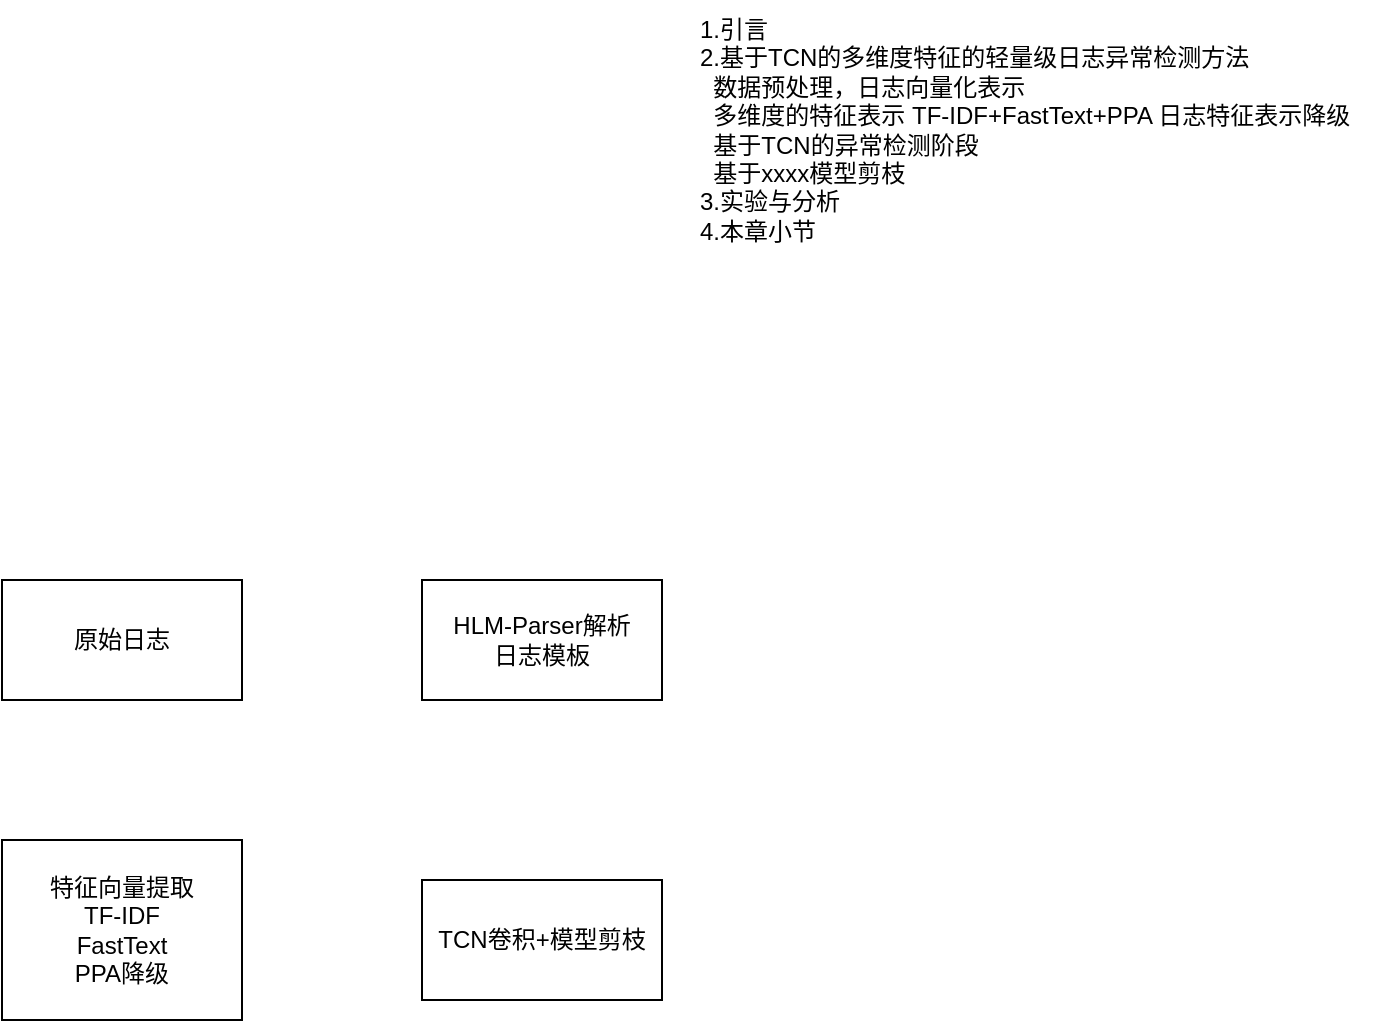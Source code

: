 <mxfile version="26.0.4">
  <diagram name="第 1 页" id="GCe8BT_JKzLG1BUOL_XY">
    <mxGraphModel dx="1044" dy="680" grid="1" gridSize="10" guides="1" tooltips="1" connect="1" arrows="1" fold="1" page="1" pageScale="1" pageWidth="827" pageHeight="1169" math="0" shadow="0">
      <root>
        <mxCell id="0" />
        <mxCell id="1" parent="0" />
        <mxCell id="m8I5skKnzxO_n6kYyNuX-1" value="原始日志" style="rounded=0;whiteSpace=wrap;html=1;" vertex="1" parent="1">
          <mxGeometry x="130" y="300" width="120" height="60" as="geometry" />
        </mxCell>
        <mxCell id="m8I5skKnzxO_n6kYyNuX-2" value="HLM-Parser解析&lt;div&gt;日志模板&lt;/div&gt;" style="rounded=0;whiteSpace=wrap;html=1;" vertex="1" parent="1">
          <mxGeometry x="340" y="300" width="120" height="60" as="geometry" />
        </mxCell>
        <mxCell id="m8I5skKnzxO_n6kYyNuX-3" value="&lt;div&gt;1.引言&lt;/div&gt;&lt;div&gt;2.基于TCN的多维度特征的轻量级日志异常检测方法&lt;/div&gt;&lt;div&gt;&amp;nbsp; 数据预处理，日志向量化表示&lt;/div&gt;&lt;div&gt;&amp;nbsp; 多维度的特征表示 TF-IDF+FastText+PPA 日志特征表示降级&lt;/div&gt;&lt;div&gt;&amp;nbsp; 基于TCN的异常检测阶段&lt;/div&gt;&lt;div&gt;&amp;nbsp; 基于xxxx模型剪枝&amp;nbsp;&lt;/div&gt;&lt;div&gt;3.实验与分析&lt;/div&gt;&lt;div&gt;4.本章小节&lt;/div&gt;" style="text;html=1;align=left;verticalAlign=middle;resizable=0;points=[];autosize=1;strokeColor=none;fillColor=none;" vertex="1" parent="1">
          <mxGeometry x="477" y="10" width="350" height="130" as="geometry" />
        </mxCell>
        <mxCell id="m8I5skKnzxO_n6kYyNuX-4" value="特征向量提取&lt;div&gt;TF-IDF&lt;/div&gt;&lt;div&gt;FastText&lt;/div&gt;&lt;div&gt;PPA降级&lt;/div&gt;" style="rounded=0;whiteSpace=wrap;html=1;" vertex="1" parent="1">
          <mxGeometry x="130" y="430" width="120" height="90" as="geometry" />
        </mxCell>
        <mxCell id="m8I5skKnzxO_n6kYyNuX-5" value="TCN卷积+模型剪枝" style="rounded=0;whiteSpace=wrap;html=1;" vertex="1" parent="1">
          <mxGeometry x="340" y="450" width="120" height="60" as="geometry" />
        </mxCell>
      </root>
    </mxGraphModel>
  </diagram>
</mxfile>
